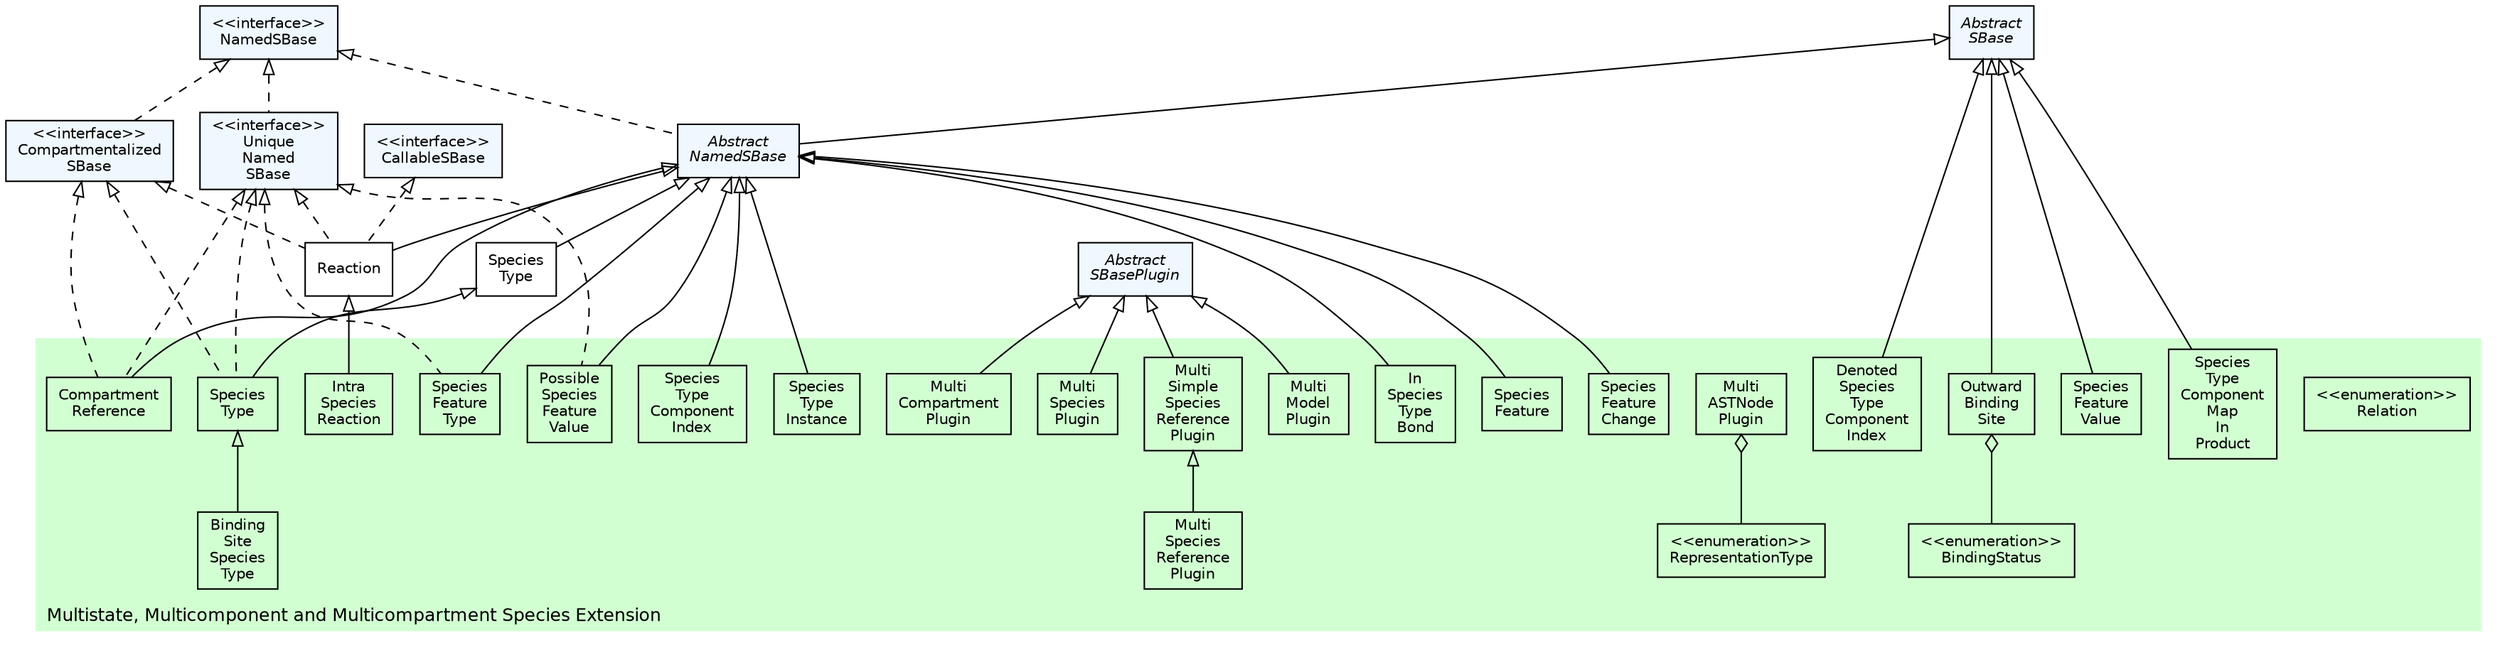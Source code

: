#!/usr/local/bin/dot
#
# dot -Tpdf type_hierarchy.dot -otype_hierarchy.pdf && acroread type_hierarchy.pdf &
# dot -Tpng type_hierarchy.dot -otype_hierarchy.png
#
# $Id$
# $URL$
# $Rev$

strict digraph G{

	nodesep=0.25;
	ranksep=0.5;

	edge [
	  fontname="Helvetica",
	  fontsize=10,
	  labelfontname="Helvetica",
	  labelfontsize=10
	];
	node [
	  fontname="Helvetica",
	  fontsize=10,
	  shape=box
	];
	
  /*
   * Interfaces
   */
  CallableSBase                 [label="<<interface>>\nCallableSBase", style="filled", fillcolor="#F0F8FF"];
  CompartmentalizedSBase        [label="<<interface>>\nCompartmentalized\nSBase", style="filled", fillcolor="#F0F8FF"];
  NamedSBase                    [label="<<interface>>\nNamedSBase", style="filled", fillcolor="#F0F8FF"];
  UniqueNamedSBase              [label="<<interface>>\nUnique\nNamed\nSBase", style="filled", fillcolor="#F0F8FF"];

  /*
   * Abstract data types
   */
  AbstractSBase                 [label=<<font><I>Abstract<br/>SBase</I></font>>, style="filled", fillcolor="#F0F8FF"];
  AbstractSBasePlugin           [label=<<font><I>Abstract<br/>SBasePlugin</I></font>>, style="filled", fillcolor="#F0F8FF"];
  AbstractNamedSBase            [label=<<font><I>Abstract<br/>NamedSBase</I></font>>, style="filled", fillcolor="#F0F8FF"];

  /*
   * Objects
   */
  SpeciesTypeCore          [label="Species\nType"];
  Reaction                 [label="Reaction"];

  subgraph clusterMulti {
    fontname="Helvetica";
    fontsize=12;
    style="filled";
    fillcolor="#d2ffd2"
    color="#ffffff"
    label="Multistate, Multicomponent and Multicompartment Species Extension";
    labelloc=b;
    labeljust=l;

    // Enums
    BindingStatus                     [label="<<enumeration>>\nBindingStatus"];
    Relation                          [label="<<enumeration>>\nRelation"];
    RepresentationType                [label="<<enumeration>>\nRepresentationType"];

    // Interfaces
    // Abstract data types
    // Objects
    BindingSiteSpeciesType            [label="Binding\nSite\nSpecies\nType"];
    CompartmentReference              [label="Compartment\nReference"];
    DenotedSpeciesTypeComponentIndex  [label="Denoted\nSpecies\nType\nComponent\nIndex"];
    InSpeciesTypeBond                 [label="In\nSpecies\nType\nBond"];
    IntraSpeciesReaction              [label="Intra\nSpecies\nReaction"];
    MultiASTNodePlugin                [label="Multi\nASTNode\nPlugin"];
    MultiCompartmentPlugin            [label="Multi\nCompartment\nPlugin"];
    MultiModelPlugin                  [label="Multi\nModel\nPlugin"];
    MultiSimpleSpeciesReferencePlugin [label="Multi\nSimple\nSpecies\nReference\nPlugin"];
    MultiSpeciesPlugin                [label="Multi\nSpecies\nPlugin"];
    MultiSpeciesReferencePlugin       [label="Multi\nSpecies\nReference\nPlugin"];
    OutwardBindingSite                [label="Outward\nBinding\nSite"];
    PossibleSpeciesFeatureValue       [label="Possible\nSpecies\nFeature\nValue"];
    SpeciesFeature                    [label="Species\nFeature"];
    SpeciesFeatureChange              [label="Species\nFeature\nChange"];
    SpeciesFeatureType                [label="Species\nFeature\nType"];
    SpeciesFeatureValue               [label="Species\nFeature\nValue"];
    SpeciesType                       [label="Species\nType"];
    SpeciesTypeComponentIndex         [label="Species\nType\nComponent\nIndex"];
    SpeciesTypeComponentMapInProduct  [label="Species\nType\nComponent\nMap\nIn\nProduct"];
    SpeciesTypeInstance               [label="Species\nType\nInstance"];
  }
   
   /*********************
    * Inheritance graph *
    *********************/

   AbstractSBase                     -> AbstractNamedSBase                [dir=back,arrowtail=empty];
   AbstractSBase                     -> DenotedSpeciesTypeComponentIndex  [dir=back,arrowtail=empty];
   AbstractSBase                     -> OutwardBindingSite                [dir=back,arrowtail=empty];
   AbstractSBase                     -> SpeciesTypeComponentMapInProduct  [dir=back,arrowtail=empty];
   AbstractSBase                     -> SpeciesFeatureValue               [dir=back,arrowtail=empty];

   AbstractSBasePlugin               -> MultiCompartmentPlugin            [dir=back,arrowtail=empty];
   AbstractSBasePlugin               -> MultiModelPlugin                  [dir=back,arrowtail=empty];
   AbstractSBasePlugin               -> MultiSpeciesPlugin                [dir=back,arrowtail=empty];
   AbstractSBasePlugin               -> MultiSimpleSpeciesReferencePlugin [dir=back,arrowtail=empty];
 
   AbstractNamedSBase                -> CompartmentReference              [dir=back,arrowtail=empty]; 
   AbstractNamedSBase                -> InSpeciesTypeBond                 [dir=back,arrowtail=empty];
   AbstractNamedSBase                -> PossibleSpeciesFeatureValue       [dir=back,arrowtail=empty];
   AbstractNamedSBase                -> Reaction                          [dir=back,arrowtail=empty];
   AbstractNamedSBase                -> SpeciesFeature                    [dir=back,arrowtail=empty];
   AbstractNamedSBase                -> SpeciesFeatureChange              [dir=back,arrowtail=empty];
   AbstractNamedSBase                -> SpeciesFeatureType                [dir=back,arrowtail=empty];
   AbstractNamedSBase                -> SpeciesTypeComponentIndex         [dir=back,arrowtail=empty];
   AbstractNamedSBase                -> SpeciesTypeCore                   [dir=back,arrowtail=empty];
   AbstractNamedSBase                -> SpeciesTypeInstance               [dir=back,arrowtail=empty];

   CallableSBase                     -> Reaction                          [dir=back,arrowtail=empty,style=dashed];

   CompartmentalizedSBase            -> CompartmentReference              [dir=back,arrowtail=empty,style=dashed];
   CompartmentalizedSBase            -> SpeciesType                       [dir=back,arrowtail=empty,style=dashed];
   CompartmentalizedSBase            -> Reaction                          [dir=back,arrowtail=empty,style=dashed];

   MultiASTNodePlugin                -> RepresentationType                [dir=back,arrowtail=odiamond];
   MultiSimpleSpeciesReferencePlugin -> MultiSpeciesReferencePlugin       [dir=back,arrowtail=empty];

   NamedSBase                        -> AbstractNamedSBase                [dir=back,arrowtail=empty,style=dashed];
   NamedSBase                        -> CompartmentalizedSBase            [dir=back,arrowtail=empty,style=dashed];
   NamedSBase                        -> UniqueNamedSBase                  [dir=back,arrowtail=empty,style=dashed];

   OutwardBindingSite                -> BindingStatus                     [dir=back,arrowtail=odiamond];

   Reaction                          -> IntraSpeciesReaction              [dir=back,arrowtail=empty];

   SpeciesType                       -> BindingSiteSpeciesType            [dir=back,arrowtail=empty];
   SpeciesTypeCore                   -> SpeciesType                       [dir=back,arrowtail=empty];
  
   UniqueNamedSBase                  -> CompartmentReference              [dir=back,arrowtail=empty,style=dashed];
   UniqueNamedSBase                  -> PossibleSpeciesFeatureValue       [dir=back,arrowtail=empty,style=dashed];
   UniqueNamedSBase                  -> Reaction                          [dir=back,arrowtail=empty,style=dashed];
   UniqueNamedSBase                  -> SpeciesFeatureType                [dir=back,arrowtail=empty,style=dashed];
   UniqueNamedSBase                  -> SpeciesType                       [dir=back,arrowtail=empty,style=dashed]; 
}

